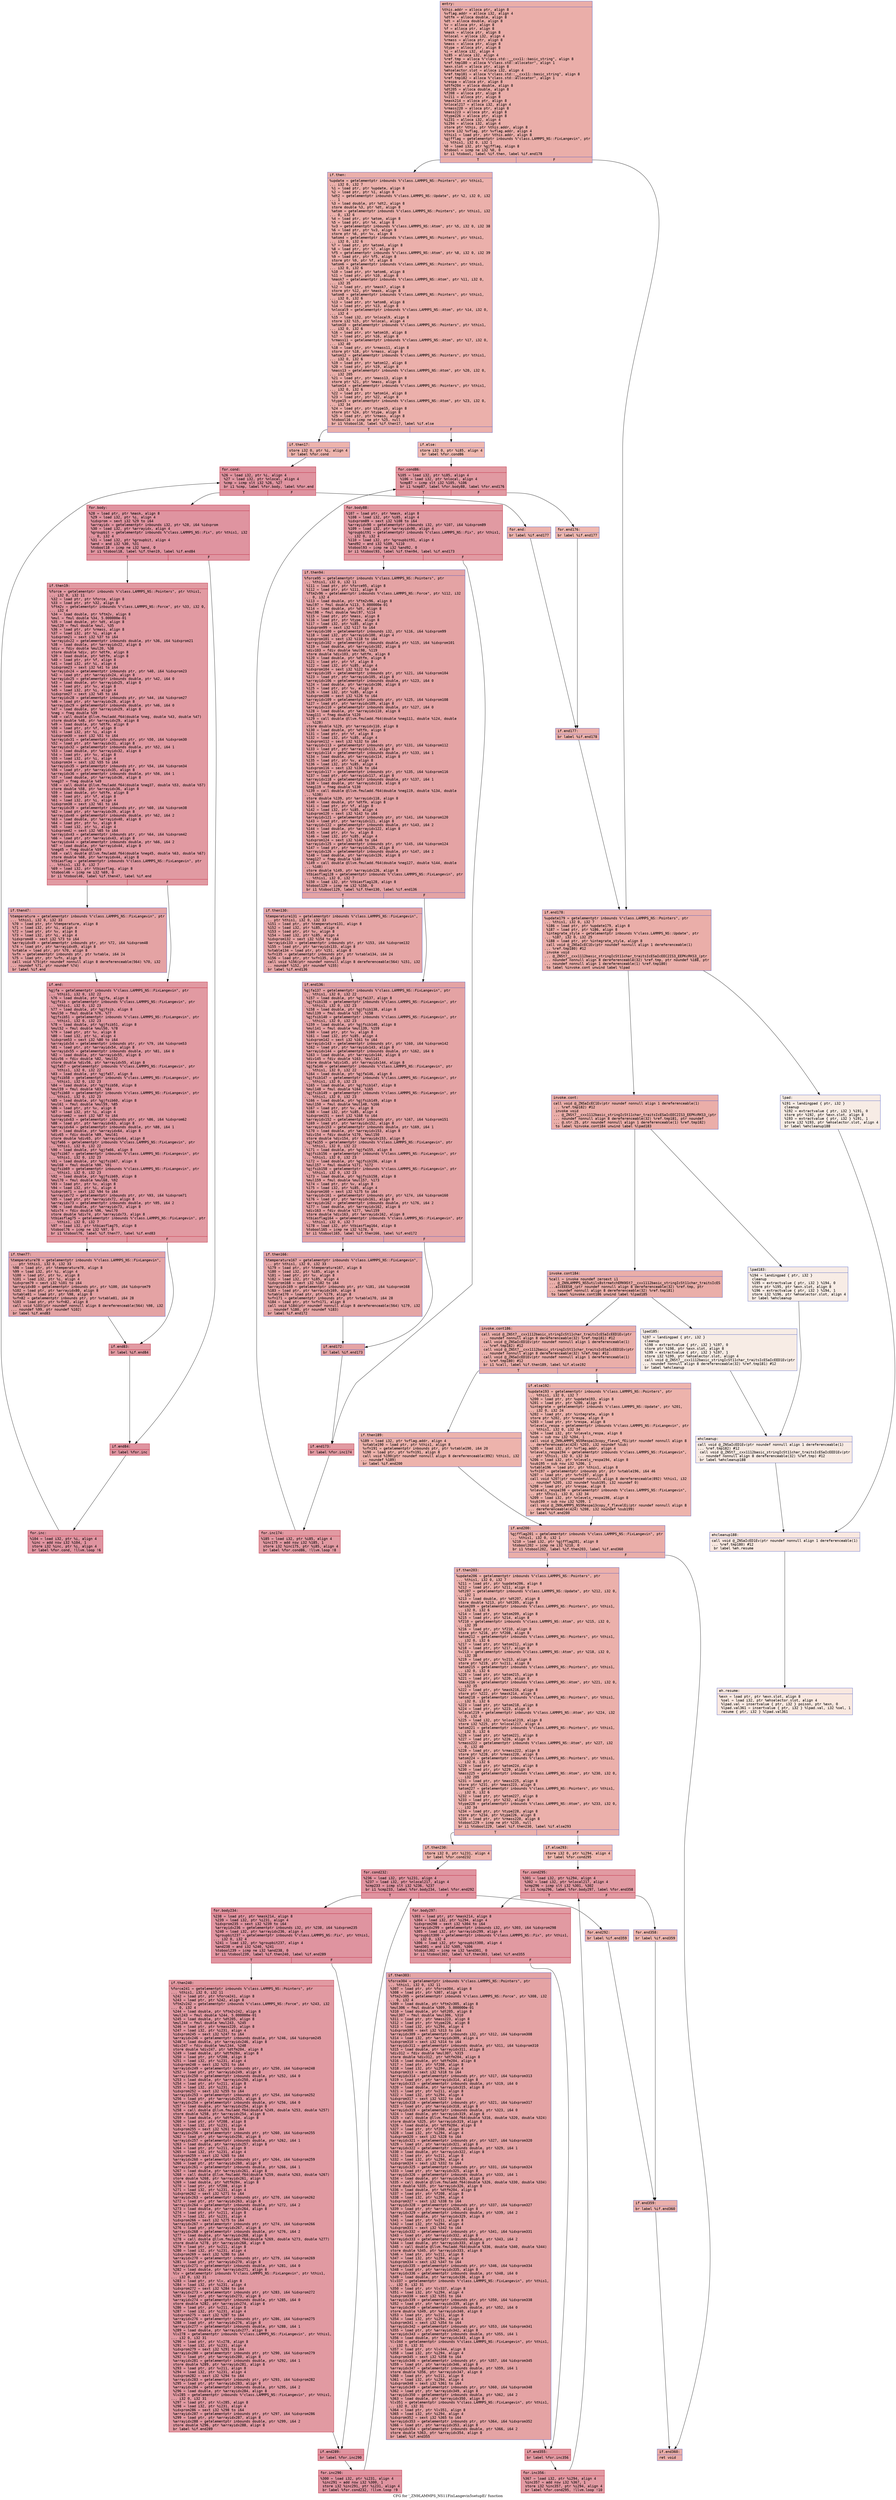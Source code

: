 digraph "CFG for '_ZN9LAMMPS_NS11FixLangevin5setupEi' function" {
	label="CFG for '_ZN9LAMMPS_NS11FixLangevin5setupEi' function";

	Node0x55e6b1c83c90 [shape=record,color="#3d50c3ff", style=filled, fillcolor="#d0473d70" fontname="Courier",label="{entry:\l|  %this.addr = alloca ptr, align 8\l  %vflag.addr = alloca i32, align 4\l  %dtfm = alloca double, align 8\l  %dt = alloca double, align 8\l  %v = alloca ptr, align 8\l  %f = alloca ptr, align 8\l  %mask = alloca ptr, align 8\l  %nlocal = alloca i32, align 4\l  %rmass = alloca ptr, align 8\l  %mass = alloca ptr, align 8\l  %type = alloca ptr, align 8\l  %i = alloca i32, align 4\l  %i85 = alloca i32, align 4\l  %ref.tmp = alloca %\"class.std::__cxx11::basic_string\", align 8\l  %ref.tmp180 = alloca %\"class.std::allocator\", align 1\l  %exn.slot = alloca ptr, align 8\l  %ehselector.slot = alloca i32, align 4\l  %ref.tmp181 = alloca %\"class.std::__cxx11::basic_string\", align 8\l  %ref.tmp182 = alloca %\"class.std::allocator\", align 1\l  %respa = alloca ptr, align 8\l  %dtfm204 = alloca double, align 8\l  %dt205 = alloca double, align 8\l  %f208 = alloca ptr, align 8\l  %v211 = alloca ptr, align 8\l  %mask214 = alloca ptr, align 8\l  %nlocal217 = alloca i32, align 4\l  %rmass220 = alloca ptr, align 8\l  %mass223 = alloca ptr, align 8\l  %type226 = alloca ptr, align 8\l  %i231 = alloca i32, align 4\l  %i294 = alloca i32, align 4\l  store ptr %this, ptr %this.addr, align 8\l  store i32 %vflag, ptr %vflag.addr, align 4\l  %this1 = load ptr, ptr %this.addr, align 8\l  %gjfflag = getelementptr inbounds %\"class.LAMMPS_NS::FixLangevin\", ptr\l... %this1, i32 0, i32 1\l  %0 = load i32, ptr %gjfflag, align 8\l  %tobool = icmp ne i32 %0, 0\l  br i1 %tobool, label %if.then, label %if.end178\l|{<s0>T|<s1>F}}"];
	Node0x55e6b1c83c90:s0 -> Node0x55e6b1c853c0[tooltip="entry -> if.then\nProbability 62.50%" ];
	Node0x55e6b1c83c90:s1 -> Node0x55e6b1c85430[tooltip="entry -> if.end178\nProbability 37.50%" ];
	Node0x55e6b1c853c0 [shape=record,color="#3d50c3ff", style=filled, fillcolor="#d24b4070" fontname="Courier",label="{if.then:\l|  %update = getelementptr inbounds %\"class.LAMMPS_NS::Pointers\", ptr %this1,\l... i32 0, i32 7\l  %1 = load ptr, ptr %update, align 8\l  %2 = load ptr, ptr %1, align 8\l  %dt2 = getelementptr inbounds %\"class.LAMMPS_NS::Update\", ptr %2, i32 0, i32\l... 1\l  %3 = load double, ptr %dt2, align 8\l  store double %3, ptr %dt, align 8\l  %atom = getelementptr inbounds %\"class.LAMMPS_NS::Pointers\", ptr %this1, i32\l... 0, i32 6\l  %4 = load ptr, ptr %atom, align 8\l  %5 = load ptr, ptr %4, align 8\l  %v3 = getelementptr inbounds %\"class.LAMMPS_NS::Atom\", ptr %5, i32 0, i32 38\l  %6 = load ptr, ptr %v3, align 8\l  store ptr %6, ptr %v, align 8\l  %atom4 = getelementptr inbounds %\"class.LAMMPS_NS::Pointers\", ptr %this1,\l... i32 0, i32 6\l  %7 = load ptr, ptr %atom4, align 8\l  %8 = load ptr, ptr %7, align 8\l  %f5 = getelementptr inbounds %\"class.LAMMPS_NS::Atom\", ptr %8, i32 0, i32 39\l  %9 = load ptr, ptr %f5, align 8\l  store ptr %9, ptr %f, align 8\l  %atom6 = getelementptr inbounds %\"class.LAMMPS_NS::Pointers\", ptr %this1,\l... i32 0, i32 6\l  %10 = load ptr, ptr %atom6, align 8\l  %11 = load ptr, ptr %10, align 8\l  %mask7 = getelementptr inbounds %\"class.LAMMPS_NS::Atom\", ptr %11, i32 0,\l... i32 35\l  %12 = load ptr, ptr %mask7, align 8\l  store ptr %12, ptr %mask, align 8\l  %atom8 = getelementptr inbounds %\"class.LAMMPS_NS::Pointers\", ptr %this1,\l... i32 0, i32 6\l  %13 = load ptr, ptr %atom8, align 8\l  %14 = load ptr, ptr %13, align 8\l  %nlocal9 = getelementptr inbounds %\"class.LAMMPS_NS::Atom\", ptr %14, i32 0,\l... i32 4\l  %15 = load i32, ptr %nlocal9, align 8\l  store i32 %15, ptr %nlocal, align 4\l  %atom10 = getelementptr inbounds %\"class.LAMMPS_NS::Pointers\", ptr %this1,\l... i32 0, i32 6\l  %16 = load ptr, ptr %atom10, align 8\l  %17 = load ptr, ptr %16, align 8\l  %rmass11 = getelementptr inbounds %\"class.LAMMPS_NS::Atom\", ptr %17, i32 0,\l... i32 40\l  %18 = load ptr, ptr %rmass11, align 8\l  store ptr %18, ptr %rmass, align 8\l  %atom12 = getelementptr inbounds %\"class.LAMMPS_NS::Pointers\", ptr %this1,\l... i32 0, i32 6\l  %19 = load ptr, ptr %atom12, align 8\l  %20 = load ptr, ptr %19, align 8\l  %mass13 = getelementptr inbounds %\"class.LAMMPS_NS::Atom\", ptr %20, i32 0,\l... i32 205\l  %21 = load ptr, ptr %mass13, align 8\l  store ptr %21, ptr %mass, align 8\l  %atom14 = getelementptr inbounds %\"class.LAMMPS_NS::Pointers\", ptr %this1,\l... i32 0, i32 6\l  %22 = load ptr, ptr %atom14, align 8\l  %23 = load ptr, ptr %22, align 8\l  %type15 = getelementptr inbounds %\"class.LAMMPS_NS::Atom\", ptr %23, i32 0,\l... i32 34\l  %24 = load ptr, ptr %type15, align 8\l  store ptr %24, ptr %type, align 8\l  %25 = load ptr, ptr %rmass, align 8\l  %tobool16 = icmp ne ptr %25, null\l  br i1 %tobool16, label %if.then17, label %if.else\l|{<s0>T|<s1>F}}"];
	Node0x55e6b1c853c0:s0 -> Node0x55e6b1c87900[tooltip="if.then -> if.then17\nProbability 62.50%" ];
	Node0x55e6b1c853c0:s1 -> Node0x55e6b1c87980[tooltip="if.then -> if.else\nProbability 37.50%" ];
	Node0x55e6b1c87900 [shape=record,color="#3d50c3ff", style=filled, fillcolor="#d6524470" fontname="Courier",label="{if.then17:\l|  store i32 0, ptr %i, align 4\l  br label %for.cond\l}"];
	Node0x55e6b1c87900 -> Node0x55e6b1c87b40[tooltip="if.then17 -> for.cond\nProbability 100.00%" ];
	Node0x55e6b1c87b40 [shape=record,color="#b70d28ff", style=filled, fillcolor="#b70d2870" fontname="Courier",label="{for.cond:\l|  %26 = load i32, ptr %i, align 4\l  %27 = load i32, ptr %nlocal, align 4\l  %cmp = icmp slt i32 %26, %27\l  br i1 %cmp, label %for.body, label %for.end\l|{<s0>T|<s1>F}}"];
	Node0x55e6b1c87b40:s0 -> Node0x55e6b1c87de0[tooltip="for.cond -> for.body\nProbability 96.88%" ];
	Node0x55e6b1c87b40:s1 -> Node0x55e6b1c87e60[tooltip="for.cond -> for.end\nProbability 3.12%" ];
	Node0x55e6b1c87de0 [shape=record,color="#b70d28ff", style=filled, fillcolor="#b70d2870" fontname="Courier",label="{for.body:\l|  %28 = load ptr, ptr %mask, align 8\l  %29 = load i32, ptr %i, align 4\l  %idxprom = sext i32 %29 to i64\l  %arrayidx = getelementptr inbounds i32, ptr %28, i64 %idxprom\l  %30 = load i32, ptr %arrayidx, align 4\l  %groupbit = getelementptr inbounds %\"class.LAMMPS_NS::Fix\", ptr %this1, i32\l... 0, i32 4\l  %31 = load i32, ptr %groupbit, align 4\l  %and = and i32 %30, %31\l  %tobool18 = icmp ne i32 %and, 0\l  br i1 %tobool18, label %if.then19, label %if.end84\l|{<s0>T|<s1>F}}"];
	Node0x55e6b1c87de0:s0 -> Node0x55e6b1c88540[tooltip="for.body -> if.then19\nProbability 62.50%" ];
	Node0x55e6b1c87de0:s1 -> Node0x55e6b1c885c0[tooltip="for.body -> if.end84\nProbability 37.50%" ];
	Node0x55e6b1c88540 [shape=record,color="#b70d28ff", style=filled, fillcolor="#bb1b2c70" fontname="Courier",label="{if.then19:\l|  %force = getelementptr inbounds %\"class.LAMMPS_NS::Pointers\", ptr %this1,\l... i32 0, i32 11\l  %32 = load ptr, ptr %force, align 8\l  %33 = load ptr, ptr %32, align 8\l  %ftm2v = getelementptr inbounds %\"class.LAMMPS_NS::Force\", ptr %33, i32 0,\l... i32 4\l  %34 = load double, ptr %ftm2v, align 8\l  %mul = fmul double %34, 5.000000e-01\l  %35 = load double, ptr %dt, align 8\l  %mul20 = fmul double %mul, %35\l  %36 = load ptr, ptr %rmass, align 8\l  %37 = load i32, ptr %i, align 4\l  %idxprom21 = sext i32 %37 to i64\l  %arrayidx22 = getelementptr inbounds double, ptr %36, i64 %idxprom21\l  %38 = load double, ptr %arrayidx22, align 8\l  %div = fdiv double %mul20, %38\l  store double %div, ptr %dtfm, align 8\l  %39 = load double, ptr %dtfm, align 8\l  %40 = load ptr, ptr %f, align 8\l  %41 = load i32, ptr %i, align 4\l  %idxprom23 = sext i32 %41 to i64\l  %arrayidx24 = getelementptr inbounds ptr, ptr %40, i64 %idxprom23\l  %42 = load ptr, ptr %arrayidx24, align 8\l  %arrayidx25 = getelementptr inbounds double, ptr %42, i64 0\l  %43 = load double, ptr %arrayidx25, align 8\l  %44 = load ptr, ptr %v, align 8\l  %45 = load i32, ptr %i, align 4\l  %idxprom27 = sext i32 %45 to i64\l  %arrayidx28 = getelementptr inbounds ptr, ptr %44, i64 %idxprom27\l  %46 = load ptr, ptr %arrayidx28, align 8\l  %arrayidx29 = getelementptr inbounds double, ptr %46, i64 0\l  %47 = load double, ptr %arrayidx29, align 8\l  %neg = fneg double %39\l  %48 = call double @llvm.fmuladd.f64(double %neg, double %43, double %47)\l  store double %48, ptr %arrayidx29, align 8\l  %49 = load double, ptr %dtfm, align 8\l  %50 = load ptr, ptr %f, align 8\l  %51 = load i32, ptr %i, align 4\l  %idxprom30 = sext i32 %51 to i64\l  %arrayidx31 = getelementptr inbounds ptr, ptr %50, i64 %idxprom30\l  %52 = load ptr, ptr %arrayidx31, align 8\l  %arrayidx32 = getelementptr inbounds double, ptr %52, i64 1\l  %53 = load double, ptr %arrayidx32, align 8\l  %54 = load ptr, ptr %v, align 8\l  %55 = load i32, ptr %i, align 4\l  %idxprom34 = sext i32 %55 to i64\l  %arrayidx35 = getelementptr inbounds ptr, ptr %54, i64 %idxprom34\l  %56 = load ptr, ptr %arrayidx35, align 8\l  %arrayidx36 = getelementptr inbounds double, ptr %56, i64 1\l  %57 = load double, ptr %arrayidx36, align 8\l  %neg37 = fneg double %49\l  %58 = call double @llvm.fmuladd.f64(double %neg37, double %53, double %57)\l  store double %58, ptr %arrayidx36, align 8\l  %59 = load double, ptr %dtfm, align 8\l  %60 = load ptr, ptr %f, align 8\l  %61 = load i32, ptr %i, align 4\l  %idxprom38 = sext i32 %61 to i64\l  %arrayidx39 = getelementptr inbounds ptr, ptr %60, i64 %idxprom38\l  %62 = load ptr, ptr %arrayidx39, align 8\l  %arrayidx40 = getelementptr inbounds double, ptr %62, i64 2\l  %63 = load double, ptr %arrayidx40, align 8\l  %64 = load ptr, ptr %v, align 8\l  %65 = load i32, ptr %i, align 4\l  %idxprom42 = sext i32 %65 to i64\l  %arrayidx43 = getelementptr inbounds ptr, ptr %64, i64 %idxprom42\l  %66 = load ptr, ptr %arrayidx43, align 8\l  %arrayidx44 = getelementptr inbounds double, ptr %66, i64 2\l  %67 = load double, ptr %arrayidx44, align 8\l  %neg45 = fneg double %59\l  %68 = call double @llvm.fmuladd.f64(double %neg45, double %63, double %67)\l  store double %68, ptr %arrayidx44, align 8\l  %tbiasflag = getelementptr inbounds %\"class.LAMMPS_NS::FixLangevin\", ptr\l... %this1, i32 0, i32 7\l  %69 = load i32, ptr %tbiasflag, align 8\l  %tobool46 = icmp ne i32 %69, 0\l  br i1 %tobool46, label %if.then47, label %if.end\l|{<s0>T|<s1>F}}"];
	Node0x55e6b1c88540:s0 -> Node0x55e6b1c86b40[tooltip="if.then19 -> if.then47\nProbability 62.50%" ];
	Node0x55e6b1c88540:s1 -> Node0x55e6b1c86c20[tooltip="if.then19 -> if.end\nProbability 37.50%" ];
	Node0x55e6b1c86b40 [shape=record,color="#3d50c3ff", style=filled, fillcolor="#c32e3170" fontname="Courier",label="{if.then47:\l|  %temperature = getelementptr inbounds %\"class.LAMMPS_NS::FixLangevin\", ptr\l... %this1, i32 0, i32 33\l  %70 = load ptr, ptr %temperature, align 8\l  %71 = load i32, ptr %i, align 4\l  %72 = load ptr, ptr %v, align 8\l  %73 = load i32, ptr %i, align 4\l  %idxprom48 = sext i32 %73 to i64\l  %arrayidx49 = getelementptr inbounds ptr, ptr %72, i64 %idxprom48\l  %74 = load ptr, ptr %arrayidx49, align 8\l  %vtable = load ptr, ptr %70, align 8\l  %vfn = getelementptr inbounds ptr, ptr %vtable, i64 24\l  %75 = load ptr, ptr %vfn, align 8\l  call void %75(ptr noundef nonnull align 8 dereferenceable(564) %70, i32\l... noundef %71, ptr noundef %74)\l  br label %if.end\l}"];
	Node0x55e6b1c86b40 -> Node0x55e6b1c86c20[tooltip="if.then47 -> if.end\nProbability 100.00%" ];
	Node0x55e6b1c86c20 [shape=record,color="#b70d28ff", style=filled, fillcolor="#bb1b2c70" fontname="Courier",label="{if.end:\l|  %gjfa = getelementptr inbounds %\"class.LAMMPS_NS::FixLangevin\", ptr\l... %this1, i32 0, i32 22\l  %76 = load double, ptr %gjfa, align 8\l  %gjfsib = getelementptr inbounds %\"class.LAMMPS_NS::FixLangevin\", ptr\l... %this1, i32 0, i32 23\l  %77 = load double, ptr %gjfsib, align 8\l  %mul50 = fmul double %76, %77\l  %gjfsib51 = getelementptr inbounds %\"class.LAMMPS_NS::FixLangevin\", ptr\l... %this1, i32 0, i32 23\l  %78 = load double, ptr %gjfsib51, align 8\l  %mul52 = fmul double %mul50, %78\l  %79 = load ptr, ptr %v, align 8\l  %80 = load i32, ptr %i, align 4\l  %idxprom53 = sext i32 %80 to i64\l  %arrayidx54 = getelementptr inbounds ptr, ptr %79, i64 %idxprom53\l  %81 = load ptr, ptr %arrayidx54, align 8\l  %arrayidx55 = getelementptr inbounds double, ptr %81, i64 0\l  %82 = load double, ptr %arrayidx55, align 8\l  %div56 = fdiv double %82, %mul52\l  store double %div56, ptr %arrayidx55, align 8\l  %gjfa57 = getelementptr inbounds %\"class.LAMMPS_NS::FixLangevin\", ptr\l... %this1, i32 0, i32 22\l  %83 = load double, ptr %gjfa57, align 8\l  %gjfsib58 = getelementptr inbounds %\"class.LAMMPS_NS::FixLangevin\", ptr\l... %this1, i32 0, i32 23\l  %84 = load double, ptr %gjfsib58, align 8\l  %mul59 = fmul double %83, %84\l  %gjfsib60 = getelementptr inbounds %\"class.LAMMPS_NS::FixLangevin\", ptr\l... %this1, i32 0, i32 23\l  %85 = load double, ptr %gjfsib60, align 8\l  %mul61 = fmul double %mul59, %85\l  %86 = load ptr, ptr %v, align 8\l  %87 = load i32, ptr %i, align 4\l  %idxprom62 = sext i32 %87 to i64\l  %arrayidx63 = getelementptr inbounds ptr, ptr %86, i64 %idxprom62\l  %88 = load ptr, ptr %arrayidx63, align 8\l  %arrayidx64 = getelementptr inbounds double, ptr %88, i64 1\l  %89 = load double, ptr %arrayidx64, align 8\l  %div65 = fdiv double %89, %mul61\l  store double %div65, ptr %arrayidx64, align 8\l  %gjfa66 = getelementptr inbounds %\"class.LAMMPS_NS::FixLangevin\", ptr\l... %this1, i32 0, i32 22\l  %90 = load double, ptr %gjfa66, align 8\l  %gjfsib67 = getelementptr inbounds %\"class.LAMMPS_NS::FixLangevin\", ptr\l... %this1, i32 0, i32 23\l  %91 = load double, ptr %gjfsib67, align 8\l  %mul68 = fmul double %90, %91\l  %gjfsib69 = getelementptr inbounds %\"class.LAMMPS_NS::FixLangevin\", ptr\l... %this1, i32 0, i32 23\l  %92 = load double, ptr %gjfsib69, align 8\l  %mul70 = fmul double %mul68, %92\l  %93 = load ptr, ptr %v, align 8\l  %94 = load i32, ptr %i, align 4\l  %idxprom71 = sext i32 %94 to i64\l  %arrayidx72 = getelementptr inbounds ptr, ptr %93, i64 %idxprom71\l  %95 = load ptr, ptr %arrayidx72, align 8\l  %arrayidx73 = getelementptr inbounds double, ptr %95, i64 2\l  %96 = load double, ptr %arrayidx73, align 8\l  %div74 = fdiv double %96, %mul70\l  store double %div74, ptr %arrayidx73, align 8\l  %tbiasflag75 = getelementptr inbounds %\"class.LAMMPS_NS::FixLangevin\", ptr\l... %this1, i32 0, i32 7\l  %97 = load i32, ptr %tbiasflag75, align 8\l  %tobool76 = icmp ne i32 %97, 0\l  br i1 %tobool76, label %if.then77, label %if.end83\l|{<s0>T|<s1>F}}"];
	Node0x55e6b1c86c20:s0 -> Node0x55e6b1c89e60[tooltip="if.end -> if.then77\nProbability 62.50%" ];
	Node0x55e6b1c86c20:s1 -> Node0x55e6b1c89ee0[tooltip="if.end -> if.end83\nProbability 37.50%" ];
	Node0x55e6b1c89e60 [shape=record,color="#3d50c3ff", style=filled, fillcolor="#c32e3170" fontname="Courier",label="{if.then77:\l|  %temperature78 = getelementptr inbounds %\"class.LAMMPS_NS::FixLangevin\",\l... ptr %this1, i32 0, i32 33\l  %98 = load ptr, ptr %temperature78, align 8\l  %99 = load i32, ptr %i, align 4\l  %100 = load ptr, ptr %v, align 8\l  %101 = load i32, ptr %i, align 4\l  %idxprom79 = sext i32 %101 to i64\l  %arrayidx80 = getelementptr inbounds ptr, ptr %100, i64 %idxprom79\l  %102 = load ptr, ptr %arrayidx80, align 8\l  %vtable81 = load ptr, ptr %98, align 8\l  %vfn82 = getelementptr inbounds ptr, ptr %vtable81, i64 28\l  %103 = load ptr, ptr %vfn82, align 8\l  call void %103(ptr noundef nonnull align 8 dereferenceable(564) %98, i32\l... noundef %99, ptr noundef %102)\l  br label %if.end83\l}"];
	Node0x55e6b1c89e60 -> Node0x55e6b1c89ee0[tooltip="if.then77 -> if.end83\nProbability 100.00%" ];
	Node0x55e6b1c89ee0 [shape=record,color="#b70d28ff", style=filled, fillcolor="#bb1b2c70" fontname="Courier",label="{if.end83:\l|  br label %if.end84\l}"];
	Node0x55e6b1c89ee0 -> Node0x55e6b1c885c0[tooltip="if.end83 -> if.end84\nProbability 100.00%" ];
	Node0x55e6b1c885c0 [shape=record,color="#b70d28ff", style=filled, fillcolor="#b70d2870" fontname="Courier",label="{if.end84:\l|  br label %for.inc\l}"];
	Node0x55e6b1c885c0 -> Node0x55e6b1c90170[tooltip="if.end84 -> for.inc\nProbability 100.00%" ];
	Node0x55e6b1c90170 [shape=record,color="#b70d28ff", style=filled, fillcolor="#b70d2870" fontname="Courier",label="{for.inc:\l|  %104 = load i32, ptr %i, align 4\l  %inc = add nsw i32 %104, 1\l  store i32 %inc, ptr %i, align 4\l  br label %for.cond, !llvm.loop !6\l}"];
	Node0x55e6b1c90170 -> Node0x55e6b1c87b40[tooltip="for.inc -> for.cond\nProbability 100.00%" ];
	Node0x55e6b1c87e60 [shape=record,color="#3d50c3ff", style=filled, fillcolor="#d6524470" fontname="Courier",label="{for.end:\l|  br label %if.end177\l}"];
	Node0x55e6b1c87e60 -> Node0x55e6b1c905a0[tooltip="for.end -> if.end177\nProbability 100.00%" ];
	Node0x55e6b1c87980 [shape=record,color="#3d50c3ff", style=filled, fillcolor="#dc5d4a70" fontname="Courier",label="{if.else:\l|  store i32 0, ptr %i85, align 4\l  br label %for.cond86\l}"];
	Node0x55e6b1c87980 -> Node0x55e6b1c90700[tooltip="if.else -> for.cond86\nProbability 100.00%" ];
	Node0x55e6b1c90700 [shape=record,color="#b70d28ff", style=filled, fillcolor="#bb1b2c70" fontname="Courier",label="{for.cond86:\l|  %105 = load i32, ptr %i85, align 4\l  %106 = load i32, ptr %nlocal, align 4\l  %cmp87 = icmp slt i32 %105, %106\l  br i1 %cmp87, label %for.body88, label %for.end176\l|{<s0>T|<s1>F}}"];
	Node0x55e6b1c90700:s0 -> Node0x55e6b1c909a0[tooltip="for.cond86 -> for.body88\nProbability 96.88%" ];
	Node0x55e6b1c90700:s1 -> Node0x55e6b1c90a20[tooltip="for.cond86 -> for.end176\nProbability 3.12%" ];
	Node0x55e6b1c909a0 [shape=record,color="#b70d28ff", style=filled, fillcolor="#bb1b2c70" fontname="Courier",label="{for.body88:\l|  %107 = load ptr, ptr %mask, align 8\l  %108 = load i32, ptr %i85, align 4\l  %idxprom89 = sext i32 %108 to i64\l  %arrayidx90 = getelementptr inbounds i32, ptr %107, i64 %idxprom89\l  %109 = load i32, ptr %arrayidx90, align 4\l  %groupbit91 = getelementptr inbounds %\"class.LAMMPS_NS::Fix\", ptr %this1,\l... i32 0, i32 4\l  %110 = load i32, ptr %groupbit91, align 4\l  %and92 = and i32 %109, %110\l  %tobool93 = icmp ne i32 %and92, 0\l  br i1 %tobool93, label %if.then94, label %if.end173\l|{<s0>T|<s1>F}}"];
	Node0x55e6b1c909a0:s0 -> Node0x55e6b1c91120[tooltip="for.body88 -> if.then94\nProbability 62.50%" ];
	Node0x55e6b1c909a0:s1 -> Node0x55e6b1c911a0[tooltip="for.body88 -> if.end173\nProbability 37.50%" ];
	Node0x55e6b1c91120 [shape=record,color="#3d50c3ff", style=filled, fillcolor="#c32e3170" fontname="Courier",label="{if.then94:\l|  %force95 = getelementptr inbounds %\"class.LAMMPS_NS::Pointers\", ptr\l... %this1, i32 0, i32 11\l  %111 = load ptr, ptr %force95, align 8\l  %112 = load ptr, ptr %111, align 8\l  %ftm2v96 = getelementptr inbounds %\"class.LAMMPS_NS::Force\", ptr %112, i32\l... 0, i32 4\l  %113 = load double, ptr %ftm2v96, align 8\l  %mul97 = fmul double %113, 5.000000e-01\l  %114 = load double, ptr %dt, align 8\l  %mul98 = fmul double %mul97, %114\l  %115 = load ptr, ptr %mass, align 8\l  %116 = load ptr, ptr %type, align 8\l  %117 = load i32, ptr %i85, align 4\l  %idxprom99 = sext i32 %117 to i64\l  %arrayidx100 = getelementptr inbounds i32, ptr %116, i64 %idxprom99\l  %118 = load i32, ptr %arrayidx100, align 4\l  %idxprom101 = sext i32 %118 to i64\l  %arrayidx102 = getelementptr inbounds double, ptr %115, i64 %idxprom101\l  %119 = load double, ptr %arrayidx102, align 8\l  %div103 = fdiv double %mul98, %119\l  store double %div103, ptr %dtfm, align 8\l  %120 = load double, ptr %dtfm, align 8\l  %121 = load ptr, ptr %f, align 8\l  %122 = load i32, ptr %i85, align 4\l  %idxprom104 = sext i32 %122 to i64\l  %arrayidx105 = getelementptr inbounds ptr, ptr %121, i64 %idxprom104\l  %123 = load ptr, ptr %arrayidx105, align 8\l  %arrayidx106 = getelementptr inbounds double, ptr %123, i64 0\l  %124 = load double, ptr %arrayidx106, align 8\l  %125 = load ptr, ptr %v, align 8\l  %126 = load i32, ptr %i85, align 4\l  %idxprom108 = sext i32 %126 to i64\l  %arrayidx109 = getelementptr inbounds ptr, ptr %125, i64 %idxprom108\l  %127 = load ptr, ptr %arrayidx109, align 8\l  %arrayidx110 = getelementptr inbounds double, ptr %127, i64 0\l  %128 = load double, ptr %arrayidx110, align 8\l  %neg111 = fneg double %120\l  %129 = call double @llvm.fmuladd.f64(double %neg111, double %124, double\l... %128)\l  store double %129, ptr %arrayidx110, align 8\l  %130 = load double, ptr %dtfm, align 8\l  %131 = load ptr, ptr %f, align 8\l  %132 = load i32, ptr %i85, align 4\l  %idxprom112 = sext i32 %132 to i64\l  %arrayidx113 = getelementptr inbounds ptr, ptr %131, i64 %idxprom112\l  %133 = load ptr, ptr %arrayidx113, align 8\l  %arrayidx114 = getelementptr inbounds double, ptr %133, i64 1\l  %134 = load double, ptr %arrayidx114, align 8\l  %135 = load ptr, ptr %v, align 8\l  %136 = load i32, ptr %i85, align 4\l  %idxprom116 = sext i32 %136 to i64\l  %arrayidx117 = getelementptr inbounds ptr, ptr %135, i64 %idxprom116\l  %137 = load ptr, ptr %arrayidx117, align 8\l  %arrayidx118 = getelementptr inbounds double, ptr %137, i64 1\l  %138 = load double, ptr %arrayidx118, align 8\l  %neg119 = fneg double %130\l  %139 = call double @llvm.fmuladd.f64(double %neg119, double %134, double\l... %138)\l  store double %139, ptr %arrayidx118, align 8\l  %140 = load double, ptr %dtfm, align 8\l  %141 = load ptr, ptr %f, align 8\l  %142 = load i32, ptr %i85, align 4\l  %idxprom120 = sext i32 %142 to i64\l  %arrayidx121 = getelementptr inbounds ptr, ptr %141, i64 %idxprom120\l  %143 = load ptr, ptr %arrayidx121, align 8\l  %arrayidx122 = getelementptr inbounds double, ptr %143, i64 2\l  %144 = load double, ptr %arrayidx122, align 8\l  %145 = load ptr, ptr %v, align 8\l  %146 = load i32, ptr %i85, align 4\l  %idxprom124 = sext i32 %146 to i64\l  %arrayidx125 = getelementptr inbounds ptr, ptr %145, i64 %idxprom124\l  %147 = load ptr, ptr %arrayidx125, align 8\l  %arrayidx126 = getelementptr inbounds double, ptr %147, i64 2\l  %148 = load double, ptr %arrayidx126, align 8\l  %neg127 = fneg double %140\l  %149 = call double @llvm.fmuladd.f64(double %neg127, double %144, double\l... %148)\l  store double %149, ptr %arrayidx126, align 8\l  %tbiasflag128 = getelementptr inbounds %\"class.LAMMPS_NS::FixLangevin\", ptr\l... %this1, i32 0, i32 7\l  %150 = load i32, ptr %tbiasflag128, align 8\l  %tobool129 = icmp ne i32 %150, 0\l  br i1 %tobool129, label %if.then130, label %if.end136\l|{<s0>T|<s1>F}}"];
	Node0x55e6b1c91120:s0 -> Node0x55e6b1c94170[tooltip="if.then94 -> if.then130\nProbability 62.50%" ];
	Node0x55e6b1c91120:s1 -> Node0x55e6b1c941f0[tooltip="if.then94 -> if.end136\nProbability 37.50%" ];
	Node0x55e6b1c94170 [shape=record,color="#3d50c3ff", style=filled, fillcolor="#c5333470" fontname="Courier",label="{if.then130:\l|  %temperature131 = getelementptr inbounds %\"class.LAMMPS_NS::FixLangevin\",\l... ptr %this1, i32 0, i32 33\l  %151 = load ptr, ptr %temperature131, align 8\l  %152 = load i32, ptr %i85, align 4\l  %153 = load ptr, ptr %v, align 8\l  %154 = load i32, ptr %i85, align 4\l  %idxprom132 = sext i32 %154 to i64\l  %arrayidx133 = getelementptr inbounds ptr, ptr %153, i64 %idxprom132\l  %155 = load ptr, ptr %arrayidx133, align 8\l  %vtable134 = load ptr, ptr %151, align 8\l  %vfn135 = getelementptr inbounds ptr, ptr %vtable134, i64 24\l  %156 = load ptr, ptr %vfn135, align 8\l  call void %156(ptr noundef nonnull align 8 dereferenceable(564) %151, i32\l... noundef %152, ptr noundef %155)\l  br label %if.end136\l}"];
	Node0x55e6b1c94170 -> Node0x55e6b1c941f0[tooltip="if.then130 -> if.end136\nProbability 100.00%" ];
	Node0x55e6b1c941f0 [shape=record,color="#3d50c3ff", style=filled, fillcolor="#c32e3170" fontname="Courier",label="{if.end136:\l|  %gjfa137 = getelementptr inbounds %\"class.LAMMPS_NS::FixLangevin\", ptr\l... %this1, i32 0, i32 22\l  %157 = load double, ptr %gjfa137, align 8\l  %gjfsib138 = getelementptr inbounds %\"class.LAMMPS_NS::FixLangevin\", ptr\l... %this1, i32 0, i32 23\l  %158 = load double, ptr %gjfsib138, align 8\l  %mul139 = fmul double %157, %158\l  %gjfsib140 = getelementptr inbounds %\"class.LAMMPS_NS::FixLangevin\", ptr\l... %this1, i32 0, i32 23\l  %159 = load double, ptr %gjfsib140, align 8\l  %mul141 = fmul double %mul139, %159\l  %160 = load ptr, ptr %v, align 8\l  %161 = load i32, ptr %i85, align 4\l  %idxprom142 = sext i32 %161 to i64\l  %arrayidx143 = getelementptr inbounds ptr, ptr %160, i64 %idxprom142\l  %162 = load ptr, ptr %arrayidx143, align 8\l  %arrayidx144 = getelementptr inbounds double, ptr %162, i64 0\l  %163 = load double, ptr %arrayidx144, align 8\l  %div145 = fdiv double %163, %mul141\l  store double %div145, ptr %arrayidx144, align 8\l  %gjfa146 = getelementptr inbounds %\"class.LAMMPS_NS::FixLangevin\", ptr\l... %this1, i32 0, i32 22\l  %164 = load double, ptr %gjfa146, align 8\l  %gjfsib147 = getelementptr inbounds %\"class.LAMMPS_NS::FixLangevin\", ptr\l... %this1, i32 0, i32 23\l  %165 = load double, ptr %gjfsib147, align 8\l  %mul148 = fmul double %164, %165\l  %gjfsib149 = getelementptr inbounds %\"class.LAMMPS_NS::FixLangevin\", ptr\l... %this1, i32 0, i32 23\l  %166 = load double, ptr %gjfsib149, align 8\l  %mul150 = fmul double %mul148, %166\l  %167 = load ptr, ptr %v, align 8\l  %168 = load i32, ptr %i85, align 4\l  %idxprom151 = sext i32 %168 to i64\l  %arrayidx152 = getelementptr inbounds ptr, ptr %167, i64 %idxprom151\l  %169 = load ptr, ptr %arrayidx152, align 8\l  %arrayidx153 = getelementptr inbounds double, ptr %169, i64 1\l  %170 = load double, ptr %arrayidx153, align 8\l  %div154 = fdiv double %170, %mul150\l  store double %div154, ptr %arrayidx153, align 8\l  %gjfa155 = getelementptr inbounds %\"class.LAMMPS_NS::FixLangevin\", ptr\l... %this1, i32 0, i32 22\l  %171 = load double, ptr %gjfa155, align 8\l  %gjfsib156 = getelementptr inbounds %\"class.LAMMPS_NS::FixLangevin\", ptr\l... %this1, i32 0, i32 23\l  %172 = load double, ptr %gjfsib156, align 8\l  %mul157 = fmul double %171, %172\l  %gjfsib158 = getelementptr inbounds %\"class.LAMMPS_NS::FixLangevin\", ptr\l... %this1, i32 0, i32 23\l  %173 = load double, ptr %gjfsib158, align 8\l  %mul159 = fmul double %mul157, %173\l  %174 = load ptr, ptr %v, align 8\l  %175 = load i32, ptr %i85, align 4\l  %idxprom160 = sext i32 %175 to i64\l  %arrayidx161 = getelementptr inbounds ptr, ptr %174, i64 %idxprom160\l  %176 = load ptr, ptr %arrayidx161, align 8\l  %arrayidx162 = getelementptr inbounds double, ptr %176, i64 2\l  %177 = load double, ptr %arrayidx162, align 8\l  %div163 = fdiv double %177, %mul159\l  store double %div163, ptr %arrayidx162, align 8\l  %tbiasflag164 = getelementptr inbounds %\"class.LAMMPS_NS::FixLangevin\", ptr\l... %this1, i32 0, i32 7\l  %178 = load i32, ptr %tbiasflag164, align 8\l  %tobool165 = icmp ne i32 %178, 0\l  br i1 %tobool165, label %if.then166, label %if.end172\l|{<s0>T|<s1>F}}"];
	Node0x55e6b1c941f0:s0 -> Node0x55e6b1c97b20[tooltip="if.end136 -> if.then166\nProbability 62.50%" ];
	Node0x55e6b1c941f0:s1 -> Node0x55e6b1c97ba0[tooltip="if.end136 -> if.end172\nProbability 37.50%" ];
	Node0x55e6b1c97b20 [shape=record,color="#3d50c3ff", style=filled, fillcolor="#c5333470" fontname="Courier",label="{if.then166:\l|  %temperature167 = getelementptr inbounds %\"class.LAMMPS_NS::FixLangevin\",\l... ptr %this1, i32 0, i32 33\l  %179 = load ptr, ptr %temperature167, align 8\l  %180 = load i32, ptr %i85, align 4\l  %181 = load ptr, ptr %v, align 8\l  %182 = load i32, ptr %i85, align 4\l  %idxprom168 = sext i32 %182 to i64\l  %arrayidx169 = getelementptr inbounds ptr, ptr %181, i64 %idxprom168\l  %183 = load ptr, ptr %arrayidx169, align 8\l  %vtable170 = load ptr, ptr %179, align 8\l  %vfn171 = getelementptr inbounds ptr, ptr %vtable170, i64 28\l  %184 = load ptr, ptr %vfn171, align 8\l  call void %184(ptr noundef nonnull align 8 dereferenceable(564) %179, i32\l... noundef %180, ptr noundef %183)\l  br label %if.end172\l}"];
	Node0x55e6b1c97b20 -> Node0x55e6b1c97ba0[tooltip="if.then166 -> if.end172\nProbability 100.00%" ];
	Node0x55e6b1c97ba0 [shape=record,color="#3d50c3ff", style=filled, fillcolor="#c32e3170" fontname="Courier",label="{if.end172:\l|  br label %if.end173\l}"];
	Node0x55e6b1c97ba0 -> Node0x55e6b1c911a0[tooltip="if.end172 -> if.end173\nProbability 100.00%" ];
	Node0x55e6b1c911a0 [shape=record,color="#b70d28ff", style=filled, fillcolor="#bb1b2c70" fontname="Courier",label="{if.end173:\l|  br label %for.inc174\l}"];
	Node0x55e6b1c911a0 -> Node0x55e6b1c98620[tooltip="if.end173 -> for.inc174\nProbability 100.00%" ];
	Node0x55e6b1c98620 [shape=record,color="#b70d28ff", style=filled, fillcolor="#bb1b2c70" fontname="Courier",label="{for.inc174:\l|  %185 = load i32, ptr %i85, align 4\l  %inc175 = add nsw i32 %185, 1\l  store i32 %inc175, ptr %i85, align 4\l  br label %for.cond86, !llvm.loop !8\l}"];
	Node0x55e6b1c98620 -> Node0x55e6b1c90700[tooltip="for.inc174 -> for.cond86\nProbability 100.00%" ];
	Node0x55e6b1c90a20 [shape=record,color="#3d50c3ff", style=filled, fillcolor="#dc5d4a70" fontname="Courier",label="{for.end176:\l|  br label %if.end177\l}"];
	Node0x55e6b1c90a20 -> Node0x55e6b1c905a0[tooltip="for.end176 -> if.end177\nProbability 100.00%" ];
	Node0x55e6b1c905a0 [shape=record,color="#3d50c3ff", style=filled, fillcolor="#d24b4070" fontname="Courier",label="{if.end177:\l|  br label %if.end178\l}"];
	Node0x55e6b1c905a0 -> Node0x55e6b1c85430[tooltip="if.end177 -> if.end178\nProbability 100.00%" ];
	Node0x55e6b1c85430 [shape=record,color="#3d50c3ff", style=filled, fillcolor="#d0473d70" fontname="Courier",label="{if.end178:\l|  %update179 = getelementptr inbounds %\"class.LAMMPS_NS::Pointers\", ptr\l... %this1, i32 0, i32 7\l  %186 = load ptr, ptr %update179, align 8\l  %187 = load ptr, ptr %186, align 8\l  %integrate_style = getelementptr inbounds %\"class.LAMMPS_NS::Update\", ptr\l... %187, i32 0, i32 25\l  %188 = load ptr, ptr %integrate_style, align 8\l  call void @_ZNSaIcEC1Ev(ptr noundef nonnull align 1 dereferenceable(1)\l... %ref.tmp180) #12\l  invoke void\l... @_ZNSt7__cxx1112basic_stringIcSt11char_traitsIcESaIcEEC2IS3_EEPKcRKS3_(ptr\l... noundef nonnull align 8 dereferenceable(32) %ref.tmp, ptr noundef %188, ptr\l... noundef nonnull align 1 dereferenceable(1) %ref.tmp180)\l          to label %invoke.cont unwind label %lpad\l}"];
	Node0x55e6b1c85430 -> Node0x55e6b1c99020[tooltip="if.end178 -> invoke.cont\nProbability 100.00%" ];
	Node0x55e6b1c85430 -> Node0x55e6b1c99070[tooltip="if.end178 -> lpad\nProbability 0.00%" ];
	Node0x55e6b1c99020 [shape=record,color="#3d50c3ff", style=filled, fillcolor="#d0473d70" fontname="Courier",label="{invoke.cont:\l|  call void @_ZNSaIcEC1Ev(ptr noundef nonnull align 1 dereferenceable(1)\l... %ref.tmp182) #12\l  invoke void\l... @_ZNSt7__cxx1112basic_stringIcSt11char_traitsIcESaIcEEC2IS3_EEPKcRKS3_(ptr\l... noundef nonnull align 8 dereferenceable(32) %ref.tmp181, ptr noundef\l... @.str.25, ptr noundef nonnull align 1 dereferenceable(1) %ref.tmp182)\l          to label %invoke.cont184 unwind label %lpad183\l}"];
	Node0x55e6b1c99020 -> Node0x55e6b1c45810[tooltip="invoke.cont -> invoke.cont184\nProbability 100.00%" ];
	Node0x55e6b1c99020 -> Node0x55e6b1c45860[tooltip="invoke.cont -> lpad183\nProbability 0.00%" ];
	Node0x55e6b1c45810 [shape=record,color="#3d50c3ff", style=filled, fillcolor="#d0473d70" fontname="Courier",label="{invoke.cont184:\l|  %call = invoke noundef zeroext i1\l... @_ZN9LAMMPS_NS5utils8strmatchERKNSt7__cxx1112basic_stringIcSt11char_traitsIcES\l...aIcEEES8_(ptr noundef nonnull align 8 dereferenceable(32) %ref.tmp, ptr\l... noundef nonnull align 8 dereferenceable(32) %ref.tmp181)\l          to label %invoke.cont186 unwind label %lpad185\l}"];
	Node0x55e6b1c45810 -> Node0x55e6b1c457c0[tooltip="invoke.cont184 -> invoke.cont186\nProbability 100.00%" ];
	Node0x55e6b1c45810 -> Node0x55e6b1c45a90[tooltip="invoke.cont184 -> lpad185\nProbability 0.00%" ];
	Node0x55e6b1c457c0 [shape=record,color="#3d50c3ff", style=filled, fillcolor="#d0473d70" fontname="Courier",label="{invoke.cont186:\l|  call void @_ZNSt7__cxx1112basic_stringIcSt11char_traitsIcESaIcEED1Ev(ptr\l... noundef nonnull align 8 dereferenceable(32) %ref.tmp181) #12\l  call void @_ZNSaIcED1Ev(ptr noundef nonnull align 1 dereferenceable(1)\l... %ref.tmp182) #12\l  call void @_ZNSt7__cxx1112basic_stringIcSt11char_traitsIcESaIcEED1Ev(ptr\l... noundef nonnull align 8 dereferenceable(32) %ref.tmp) #12\l  call void @_ZNSaIcED1Ev(ptr noundef nonnull align 1 dereferenceable(1)\l... %ref.tmp180) #12\l  br i1 %call, label %if.then189, label %if.else192\l|{<s0>T|<s1>F}}"];
	Node0x55e6b1c457c0:s0 -> Node0x55e6b1c46090[tooltip="invoke.cont186 -> if.then189\nProbability 50.00%" ];
	Node0x55e6b1c457c0:s1 -> Node0x55e6b1c46110[tooltip="invoke.cont186 -> if.else192\nProbability 50.00%" ];
	Node0x55e6b1c46090 [shape=record,color="#3d50c3ff", style=filled, fillcolor="#d6524470" fontname="Courier",label="{if.then189:\l|  %189 = load i32, ptr %vflag.addr, align 4\l  %vtable190 = load ptr, ptr %this1, align 8\l  %vfn191 = getelementptr inbounds ptr, ptr %vtable190, i64 20\l  %190 = load ptr, ptr %vfn191, align 8\l  call void %190(ptr noundef nonnull align 8 dereferenceable(892) %this1, i32\l... noundef %189)\l  br label %if.end200\l}"];
	Node0x55e6b1c46090 -> Node0x55e6b1c46610[tooltip="if.then189 -> if.end200\nProbability 100.00%" ];
	Node0x55e6b1c99070 [shape=record,color="#3d50c3ff", style=filled, fillcolor="#ecd3c570" fontname="Courier",label="{lpad:\l|  %191 = landingpad \{ ptr, i32 \}\l          cleanup\l  %192 = extractvalue \{ ptr, i32 \} %191, 0\l  store ptr %192, ptr %exn.slot, align 8\l  %193 = extractvalue \{ ptr, i32 \} %191, 1\l  store i32 %193, ptr %ehselector.slot, align 4\l  br label %ehcleanup188\l}"];
	Node0x55e6b1c99070 -> Node0x55e6b1c8ec70[tooltip="lpad -> ehcleanup188\nProbability 100.00%" ];
	Node0x55e6b1c45860 [shape=record,color="#3d50c3ff", style=filled, fillcolor="#ecd3c570" fontname="Courier",label="{lpad183:\l|  %194 = landingpad \{ ptr, i32 \}\l          cleanup\l  %195 = extractvalue \{ ptr, i32 \} %194, 0\l  store ptr %195, ptr %exn.slot, align 8\l  %196 = extractvalue \{ ptr, i32 \} %194, 1\l  store i32 %196, ptr %ehselector.slot, align 4\l  br label %ehcleanup\l}"];
	Node0x55e6b1c45860 -> Node0x55e6b1c8efc0[tooltip="lpad183 -> ehcleanup\nProbability 100.00%" ];
	Node0x55e6b1c45a90 [shape=record,color="#3d50c3ff", style=filled, fillcolor="#ecd3c570" fontname="Courier",label="{lpad185:\l|  %197 = landingpad \{ ptr, i32 \}\l          cleanup\l  %198 = extractvalue \{ ptr, i32 \} %197, 0\l  store ptr %198, ptr %exn.slot, align 8\l  %199 = extractvalue \{ ptr, i32 \} %197, 1\l  store i32 %199, ptr %ehselector.slot, align 4\l  call void @_ZNSt7__cxx1112basic_stringIcSt11char_traitsIcESaIcEED1Ev(ptr\l... noundef nonnull align 8 dereferenceable(32) %ref.tmp181) #12\l  br label %ehcleanup\l}"];
	Node0x55e6b1c45a90 -> Node0x55e6b1c8efc0[tooltip="lpad185 -> ehcleanup\nProbability 100.00%" ];
	Node0x55e6b1c8efc0 [shape=record,color="#3d50c3ff", style=filled, fillcolor="#eed0c070" fontname="Courier",label="{ehcleanup:\l|  call void @_ZNSaIcED1Ev(ptr noundef nonnull align 1 dereferenceable(1)\l... %ref.tmp182) #12\l  call void @_ZNSt7__cxx1112basic_stringIcSt11char_traitsIcESaIcEED1Ev(ptr\l... noundef nonnull align 8 dereferenceable(32) %ref.tmp) #12\l  br label %ehcleanup188\l}"];
	Node0x55e6b1c8efc0 -> Node0x55e6b1c8ec70[tooltip="ehcleanup -> ehcleanup188\nProbability 100.00%" ];
	Node0x55e6b1c8ec70 [shape=record,color="#3d50c3ff", style=filled, fillcolor="#f1ccb870" fontname="Courier",label="{ehcleanup188:\l|  call void @_ZNSaIcED1Ev(ptr noundef nonnull align 1 dereferenceable(1)\l... %ref.tmp180) #12\l  br label %eh.resume\l}"];
	Node0x55e6b1c8ec70 -> Node0x55e6b1c8f8d0[tooltip="ehcleanup188 -> eh.resume\nProbability 100.00%" ];
	Node0x55e6b1c46110 [shape=record,color="#3d50c3ff", style=filled, fillcolor="#d6524470" fontname="Courier",label="{if.else192:\l|  %update193 = getelementptr inbounds %\"class.LAMMPS_NS::Pointers\", ptr\l... %this1, i32 0, i32 7\l  %200 = load ptr, ptr %update193, align 8\l  %201 = load ptr, ptr %200, align 8\l  %integrate = getelementptr inbounds %\"class.LAMMPS_NS::Update\", ptr %201,\l... i32 0, i32 24\l  %202 = load ptr, ptr %integrate, align 8\l  store ptr %202, ptr %respa, align 8\l  %203 = load ptr, ptr %respa, align 8\l  %nlevels_respa = getelementptr inbounds %\"class.LAMMPS_NS::FixLangevin\", ptr\l... %this1, i32 0, i32 34\l  %204 = load i32, ptr %nlevels_respa, align 8\l  %sub = sub nsw i32 %204, 1\l  call void @_ZN9LAMMPS_NS5Respa13copy_flevel_fEi(ptr noundef nonnull align 8\l... dereferenceable(424) %203, i32 noundef %sub)\l  %205 = load i32, ptr %vflag.addr, align 4\l  %nlevels_respa194 = getelementptr inbounds %\"class.LAMMPS_NS::FixLangevin\",\l... ptr %this1, i32 0, i32 34\l  %206 = load i32, ptr %nlevels_respa194, align 8\l  %sub195 = sub nsw i32 %206, 1\l  %vtable196 = load ptr, ptr %this1, align 8\l  %vfn197 = getelementptr inbounds ptr, ptr %vtable196, i64 46\l  %207 = load ptr, ptr %vfn197, align 8\l  call void %207(ptr noundef nonnull align 8 dereferenceable(892) %this1, i32\l... noundef %205, i32 noundef %sub195, i32 noundef 0)\l  %208 = load ptr, ptr %respa, align 8\l  %nlevels_respa198 = getelementptr inbounds %\"class.LAMMPS_NS::FixLangevin\",\l... ptr %this1, i32 0, i32 34\l  %209 = load i32, ptr %nlevels_respa198, align 8\l  %sub199 = sub nsw i32 %209, 1\l  call void @_ZN9LAMMPS_NS5Respa13copy_f_flevelEi(ptr noundef nonnull align 8\l... dereferenceable(424) %208, i32 noundef %sub199)\l  br label %if.end200\l}"];
	Node0x55e6b1c46110 -> Node0x55e6b1c46610[tooltip="if.else192 -> if.end200\nProbability 100.00%" ];
	Node0x55e6b1c46610 [shape=record,color="#3d50c3ff", style=filled, fillcolor="#d0473d70" fontname="Courier",label="{if.end200:\l|  %gjfflag201 = getelementptr inbounds %\"class.LAMMPS_NS::FixLangevin\", ptr\l... %this1, i32 0, i32 1\l  %210 = load i32, ptr %gjfflag201, align 8\l  %tobool202 = icmp ne i32 %210, 0\l  br i1 %tobool202, label %if.then203, label %if.end360\l|{<s0>T|<s1>F}}"];
	Node0x55e6b1c46610:s0 -> Node0x55e6b1c49ca0[tooltip="if.end200 -> if.then203\nProbability 62.50%" ];
	Node0x55e6b1c46610:s1 -> Node0x55e6b1c49d20[tooltip="if.end200 -> if.end360\nProbability 37.50%" ];
	Node0x55e6b1c49ca0 [shape=record,color="#3d50c3ff", style=filled, fillcolor="#d24b4070" fontname="Courier",label="{if.then203:\l|  %update206 = getelementptr inbounds %\"class.LAMMPS_NS::Pointers\", ptr\l... %this1, i32 0, i32 7\l  %211 = load ptr, ptr %update206, align 8\l  %212 = load ptr, ptr %211, align 8\l  %dt207 = getelementptr inbounds %\"class.LAMMPS_NS::Update\", ptr %212, i32 0,\l... i32 1\l  %213 = load double, ptr %dt207, align 8\l  store double %213, ptr %dt205, align 8\l  %atom209 = getelementptr inbounds %\"class.LAMMPS_NS::Pointers\", ptr %this1,\l... i32 0, i32 6\l  %214 = load ptr, ptr %atom209, align 8\l  %215 = load ptr, ptr %214, align 8\l  %f210 = getelementptr inbounds %\"class.LAMMPS_NS::Atom\", ptr %215, i32 0,\l... i32 39\l  %216 = load ptr, ptr %f210, align 8\l  store ptr %216, ptr %f208, align 8\l  %atom212 = getelementptr inbounds %\"class.LAMMPS_NS::Pointers\", ptr %this1,\l... i32 0, i32 6\l  %217 = load ptr, ptr %atom212, align 8\l  %218 = load ptr, ptr %217, align 8\l  %v213 = getelementptr inbounds %\"class.LAMMPS_NS::Atom\", ptr %218, i32 0,\l... i32 38\l  %219 = load ptr, ptr %v213, align 8\l  store ptr %219, ptr %v211, align 8\l  %atom215 = getelementptr inbounds %\"class.LAMMPS_NS::Pointers\", ptr %this1,\l... i32 0, i32 6\l  %220 = load ptr, ptr %atom215, align 8\l  %221 = load ptr, ptr %220, align 8\l  %mask216 = getelementptr inbounds %\"class.LAMMPS_NS::Atom\", ptr %221, i32 0,\l... i32 35\l  %222 = load ptr, ptr %mask216, align 8\l  store ptr %222, ptr %mask214, align 8\l  %atom218 = getelementptr inbounds %\"class.LAMMPS_NS::Pointers\", ptr %this1,\l... i32 0, i32 6\l  %223 = load ptr, ptr %atom218, align 8\l  %224 = load ptr, ptr %223, align 8\l  %nlocal219 = getelementptr inbounds %\"class.LAMMPS_NS::Atom\", ptr %224, i32\l... 0, i32 4\l  %225 = load i32, ptr %nlocal219, align 8\l  store i32 %225, ptr %nlocal217, align 4\l  %atom221 = getelementptr inbounds %\"class.LAMMPS_NS::Pointers\", ptr %this1,\l... i32 0, i32 6\l  %226 = load ptr, ptr %atom221, align 8\l  %227 = load ptr, ptr %226, align 8\l  %rmass222 = getelementptr inbounds %\"class.LAMMPS_NS::Atom\", ptr %227, i32\l... 0, i32 40\l  %228 = load ptr, ptr %rmass222, align 8\l  store ptr %228, ptr %rmass220, align 8\l  %atom224 = getelementptr inbounds %\"class.LAMMPS_NS::Pointers\", ptr %this1,\l... i32 0, i32 6\l  %229 = load ptr, ptr %atom224, align 8\l  %230 = load ptr, ptr %229, align 8\l  %mass225 = getelementptr inbounds %\"class.LAMMPS_NS::Atom\", ptr %230, i32 0,\l... i32 205\l  %231 = load ptr, ptr %mass225, align 8\l  store ptr %231, ptr %mass223, align 8\l  %atom227 = getelementptr inbounds %\"class.LAMMPS_NS::Pointers\", ptr %this1,\l... i32 0, i32 6\l  %232 = load ptr, ptr %atom227, align 8\l  %233 = load ptr, ptr %232, align 8\l  %type228 = getelementptr inbounds %\"class.LAMMPS_NS::Atom\", ptr %233, i32 0,\l... i32 34\l  %234 = load ptr, ptr %type228, align 8\l  store ptr %234, ptr %type226, align 8\l  %235 = load ptr, ptr %rmass220, align 8\l  %tobool229 = icmp ne ptr %235, null\l  br i1 %tobool229, label %if.then230, label %if.else293\l|{<s0>T|<s1>F}}"];
	Node0x55e6b1c49ca0:s0 -> Node0x55e6b1c4bee0[tooltip="if.then203 -> if.then230\nProbability 62.50%" ];
	Node0x55e6b1c49ca0:s1 -> Node0x55e6b1c4bf60[tooltip="if.then203 -> if.else293\nProbability 37.50%" ];
	Node0x55e6b1c4bee0 [shape=record,color="#3d50c3ff", style=filled, fillcolor="#d6524470" fontname="Courier",label="{if.then230:\l|  store i32 0, ptr %i231, align 4\l  br label %for.cond232\l}"];
	Node0x55e6b1c4bee0 -> Node0x55e6b1c4c190[tooltip="if.then230 -> for.cond232\nProbability 100.00%" ];
	Node0x55e6b1c4c190 [shape=record,color="#b70d28ff", style=filled, fillcolor="#b70d2870" fontname="Courier",label="{for.cond232:\l|  %236 = load i32, ptr %i231, align 4\l  %237 = load i32, ptr %nlocal217, align 4\l  %cmp233 = icmp slt i32 %236, %237\l  br i1 %cmp233, label %for.body234, label %for.end292\l|{<s0>T|<s1>F}}"];
	Node0x55e6b1c4c190:s0 -> Node0x55e6b1c4c430[tooltip="for.cond232 -> for.body234\nProbability 96.88%" ];
	Node0x55e6b1c4c190:s1 -> Node0x55e6b1c4c4b0[tooltip="for.cond232 -> for.end292\nProbability 3.12%" ];
	Node0x55e6b1c4c430 [shape=record,color="#b70d28ff", style=filled, fillcolor="#b70d2870" fontname="Courier",label="{for.body234:\l|  %238 = load ptr, ptr %mask214, align 8\l  %239 = load i32, ptr %i231, align 4\l  %idxprom235 = sext i32 %239 to i64\l  %arrayidx236 = getelementptr inbounds i32, ptr %238, i64 %idxprom235\l  %240 = load i32, ptr %arrayidx236, align 4\l  %groupbit237 = getelementptr inbounds %\"class.LAMMPS_NS::Fix\", ptr %this1,\l... i32 0, i32 4\l  %241 = load i32, ptr %groupbit237, align 4\l  %and238 = and i32 %240, %241\l  %tobool239 = icmp ne i32 %and238, 0\l  br i1 %tobool239, label %if.then240, label %if.end289\l|{<s0>T|<s1>F}}"];
	Node0x55e6b1c4c430:s0 -> Node0x55e6b1c4cc10[tooltip="for.body234 -> if.then240\nProbability 62.50%" ];
	Node0x55e6b1c4c430:s1 -> Node0x55e6b1c4cc90[tooltip="for.body234 -> if.end289\nProbability 37.50%" ];
	Node0x55e6b1c4cc10 [shape=record,color="#b70d28ff", style=filled, fillcolor="#bb1b2c70" fontname="Courier",label="{if.then240:\l|  %force241 = getelementptr inbounds %\"class.LAMMPS_NS::Pointers\", ptr\l... %this1, i32 0, i32 11\l  %242 = load ptr, ptr %force241, align 8\l  %243 = load ptr, ptr %242, align 8\l  %ftm2v242 = getelementptr inbounds %\"class.LAMMPS_NS::Force\", ptr %243, i32\l... 0, i32 4\l  %244 = load double, ptr %ftm2v242, align 8\l  %mul243 = fmul double %244, 5.000000e-01\l  %245 = load double, ptr %dt205, align 8\l  %mul244 = fmul double %mul243, %245\l  %246 = load ptr, ptr %rmass220, align 8\l  %247 = load i32, ptr %i231, align 4\l  %idxprom245 = sext i32 %247 to i64\l  %arrayidx246 = getelementptr inbounds double, ptr %246, i64 %idxprom245\l  %248 = load double, ptr %arrayidx246, align 8\l  %div247 = fdiv double %mul244, %248\l  store double %div247, ptr %dtfm204, align 8\l  %249 = load double, ptr %dtfm204, align 8\l  %250 = load ptr, ptr %f208, align 8\l  %251 = load i32, ptr %i231, align 4\l  %idxprom248 = sext i32 %251 to i64\l  %arrayidx249 = getelementptr inbounds ptr, ptr %250, i64 %idxprom248\l  %252 = load ptr, ptr %arrayidx249, align 8\l  %arrayidx250 = getelementptr inbounds double, ptr %252, i64 0\l  %253 = load double, ptr %arrayidx250, align 8\l  %254 = load ptr, ptr %v211, align 8\l  %255 = load i32, ptr %i231, align 4\l  %idxprom252 = sext i32 %255 to i64\l  %arrayidx253 = getelementptr inbounds ptr, ptr %254, i64 %idxprom252\l  %256 = load ptr, ptr %arrayidx253, align 8\l  %arrayidx254 = getelementptr inbounds double, ptr %256, i64 0\l  %257 = load double, ptr %arrayidx254, align 8\l  %258 = call double @llvm.fmuladd.f64(double %249, double %253, double %257)\l  store double %258, ptr %arrayidx254, align 8\l  %259 = load double, ptr %dtfm204, align 8\l  %260 = load ptr, ptr %f208, align 8\l  %261 = load i32, ptr %i231, align 4\l  %idxprom255 = sext i32 %261 to i64\l  %arrayidx256 = getelementptr inbounds ptr, ptr %260, i64 %idxprom255\l  %262 = load ptr, ptr %arrayidx256, align 8\l  %arrayidx257 = getelementptr inbounds double, ptr %262, i64 1\l  %263 = load double, ptr %arrayidx257, align 8\l  %264 = load ptr, ptr %v211, align 8\l  %265 = load i32, ptr %i231, align 4\l  %idxprom259 = sext i32 %265 to i64\l  %arrayidx260 = getelementptr inbounds ptr, ptr %264, i64 %idxprom259\l  %266 = load ptr, ptr %arrayidx260, align 8\l  %arrayidx261 = getelementptr inbounds double, ptr %266, i64 1\l  %267 = load double, ptr %arrayidx261, align 8\l  %268 = call double @llvm.fmuladd.f64(double %259, double %263, double %267)\l  store double %268, ptr %arrayidx261, align 8\l  %269 = load double, ptr %dtfm204, align 8\l  %270 = load ptr, ptr %f208, align 8\l  %271 = load i32, ptr %i231, align 4\l  %idxprom262 = sext i32 %271 to i64\l  %arrayidx263 = getelementptr inbounds ptr, ptr %270, i64 %idxprom262\l  %272 = load ptr, ptr %arrayidx263, align 8\l  %arrayidx264 = getelementptr inbounds double, ptr %272, i64 2\l  %273 = load double, ptr %arrayidx264, align 8\l  %274 = load ptr, ptr %v211, align 8\l  %275 = load i32, ptr %i231, align 4\l  %idxprom266 = sext i32 %275 to i64\l  %arrayidx267 = getelementptr inbounds ptr, ptr %274, i64 %idxprom266\l  %276 = load ptr, ptr %arrayidx267, align 8\l  %arrayidx268 = getelementptr inbounds double, ptr %276, i64 2\l  %277 = load double, ptr %arrayidx268, align 8\l  %278 = call double @llvm.fmuladd.f64(double %269, double %273, double %277)\l  store double %278, ptr %arrayidx268, align 8\l  %279 = load ptr, ptr %v211, align 8\l  %280 = load i32, ptr %i231, align 4\l  %idxprom269 = sext i32 %280 to i64\l  %arrayidx270 = getelementptr inbounds ptr, ptr %279, i64 %idxprom269\l  %281 = load ptr, ptr %arrayidx270, align 8\l  %arrayidx271 = getelementptr inbounds double, ptr %281, i64 0\l  %282 = load double, ptr %arrayidx271, align 8\l  %lv = getelementptr inbounds %\"class.LAMMPS_NS::FixLangevin\", ptr %this1,\l... i32 0, i32 31\l  %283 = load ptr, ptr %lv, align 8\l  %284 = load i32, ptr %i231, align 4\l  %idxprom272 = sext i32 %284 to i64\l  %arrayidx273 = getelementptr inbounds ptr, ptr %283, i64 %idxprom272\l  %285 = load ptr, ptr %arrayidx273, align 8\l  %arrayidx274 = getelementptr inbounds double, ptr %285, i64 0\l  store double %282, ptr %arrayidx274, align 8\l  %286 = load ptr, ptr %v211, align 8\l  %287 = load i32, ptr %i231, align 4\l  %idxprom275 = sext i32 %287 to i64\l  %arrayidx276 = getelementptr inbounds ptr, ptr %286, i64 %idxprom275\l  %288 = load ptr, ptr %arrayidx276, align 8\l  %arrayidx277 = getelementptr inbounds double, ptr %288, i64 1\l  %289 = load double, ptr %arrayidx277, align 8\l  %lv278 = getelementptr inbounds %\"class.LAMMPS_NS::FixLangevin\", ptr %this1,\l... i32 0, i32 31\l  %290 = load ptr, ptr %lv278, align 8\l  %291 = load i32, ptr %i231, align 4\l  %idxprom279 = sext i32 %291 to i64\l  %arrayidx280 = getelementptr inbounds ptr, ptr %290, i64 %idxprom279\l  %292 = load ptr, ptr %arrayidx280, align 8\l  %arrayidx281 = getelementptr inbounds double, ptr %292, i64 1\l  store double %289, ptr %arrayidx281, align 8\l  %293 = load ptr, ptr %v211, align 8\l  %294 = load i32, ptr %i231, align 4\l  %idxprom282 = sext i32 %294 to i64\l  %arrayidx283 = getelementptr inbounds ptr, ptr %293, i64 %idxprom282\l  %295 = load ptr, ptr %arrayidx283, align 8\l  %arrayidx284 = getelementptr inbounds double, ptr %295, i64 2\l  %296 = load double, ptr %arrayidx284, align 8\l  %lv285 = getelementptr inbounds %\"class.LAMMPS_NS::FixLangevin\", ptr %this1,\l... i32 0, i32 31\l  %297 = load ptr, ptr %lv285, align 8\l  %298 = load i32, ptr %i231, align 4\l  %idxprom286 = sext i32 %298 to i64\l  %arrayidx287 = getelementptr inbounds ptr, ptr %297, i64 %idxprom286\l  %299 = load ptr, ptr %arrayidx287, align 8\l  %arrayidx288 = getelementptr inbounds double, ptr %299, i64 2\l  store double %296, ptr %arrayidx288, align 8\l  br label %if.end289\l}"];
	Node0x55e6b1c4cc10 -> Node0x55e6b1c4cc90[tooltip="if.then240 -> if.end289\nProbability 100.00%" ];
	Node0x55e6b1c4cc90 [shape=record,color="#b70d28ff", style=filled, fillcolor="#b70d2870" fontname="Courier",label="{if.end289:\l|  br label %for.inc290\l}"];
	Node0x55e6b1c4cc90 -> Node0x55e6b1cad080[tooltip="if.end289 -> for.inc290\nProbability 100.00%" ];
	Node0x55e6b1cad080 [shape=record,color="#b70d28ff", style=filled, fillcolor="#b70d2870" fontname="Courier",label="{for.inc290:\l|  %300 = load i32, ptr %i231, align 4\l  %inc291 = add nsw i32 %300, 1\l  store i32 %inc291, ptr %i231, align 4\l  br label %for.cond232, !llvm.loop !9\l}"];
	Node0x55e6b1cad080 -> Node0x55e6b1c4c190[tooltip="for.inc290 -> for.cond232\nProbability 100.00%" ];
	Node0x55e6b1c4c4b0 [shape=record,color="#3d50c3ff", style=filled, fillcolor="#d6524470" fontname="Courier",label="{for.end292:\l|  br label %if.end359\l}"];
	Node0x55e6b1c4c4b0 -> Node0x55e6b1cad500[tooltip="for.end292 -> if.end359\nProbability 100.00%" ];
	Node0x55e6b1c4bf60 [shape=record,color="#3d50c3ff", style=filled, fillcolor="#dc5d4a70" fontname="Courier",label="{if.else293:\l|  store i32 0, ptr %i294, align 4\l  br label %for.cond295\l}"];
	Node0x55e6b1c4bf60 -> Node0x55e6b1cad690[tooltip="if.else293 -> for.cond295\nProbability 100.00%" ];
	Node0x55e6b1cad690 [shape=record,color="#b70d28ff", style=filled, fillcolor="#bb1b2c70" fontname="Courier",label="{for.cond295:\l|  %301 = load i32, ptr %i294, align 4\l  %302 = load i32, ptr %nlocal217, align 4\l  %cmp296 = icmp slt i32 %301, %302\l  br i1 %cmp296, label %for.body297, label %for.end358\l|{<s0>T|<s1>F}}"];
	Node0x55e6b1cad690:s0 -> Node0x55e6b1cad930[tooltip="for.cond295 -> for.body297\nProbability 96.88%" ];
	Node0x55e6b1cad690:s1 -> Node0x55e6b1cad9b0[tooltip="for.cond295 -> for.end358\nProbability 3.12%" ];
	Node0x55e6b1cad930 [shape=record,color="#b70d28ff", style=filled, fillcolor="#bb1b2c70" fontname="Courier",label="{for.body297:\l|  %303 = load ptr, ptr %mask214, align 8\l  %304 = load i32, ptr %i294, align 4\l  %idxprom298 = sext i32 %304 to i64\l  %arrayidx299 = getelementptr inbounds i32, ptr %303, i64 %idxprom298\l  %305 = load i32, ptr %arrayidx299, align 4\l  %groupbit300 = getelementptr inbounds %\"class.LAMMPS_NS::Fix\", ptr %this1,\l... i32 0, i32 4\l  %306 = load i32, ptr %groupbit300, align 4\l  %and301 = and i32 %305, %306\l  %tobool302 = icmp ne i32 %and301, 0\l  br i1 %tobool302, label %if.then303, label %if.end355\l|{<s0>T|<s1>F}}"];
	Node0x55e6b1cad930:s0 -> Node0x55e6b1cae0b0[tooltip="for.body297 -> if.then303\nProbability 62.50%" ];
	Node0x55e6b1cad930:s1 -> Node0x55e6b1cae130[tooltip="for.body297 -> if.end355\nProbability 37.50%" ];
	Node0x55e6b1cae0b0 [shape=record,color="#3d50c3ff", style=filled, fillcolor="#c32e3170" fontname="Courier",label="{if.then303:\l|  %force304 = getelementptr inbounds %\"class.LAMMPS_NS::Pointers\", ptr\l... %this1, i32 0, i32 11\l  %307 = load ptr, ptr %force304, align 8\l  %308 = load ptr, ptr %307, align 8\l  %ftm2v305 = getelementptr inbounds %\"class.LAMMPS_NS::Force\", ptr %308, i32\l... 0, i32 4\l  %309 = load double, ptr %ftm2v305, align 8\l  %mul306 = fmul double %309, 5.000000e-01\l  %310 = load double, ptr %dt205, align 8\l  %mul307 = fmul double %mul306, %310\l  %311 = load ptr, ptr %mass223, align 8\l  %312 = load ptr, ptr %type226, align 8\l  %313 = load i32, ptr %i294, align 4\l  %idxprom308 = sext i32 %313 to i64\l  %arrayidx309 = getelementptr inbounds i32, ptr %312, i64 %idxprom308\l  %314 = load i32, ptr %arrayidx309, align 4\l  %idxprom310 = sext i32 %314 to i64\l  %arrayidx311 = getelementptr inbounds double, ptr %311, i64 %idxprom310\l  %315 = load double, ptr %arrayidx311, align 8\l  %div312 = fdiv double %mul307, %315\l  store double %div312, ptr %dtfm204, align 8\l  %316 = load double, ptr %dtfm204, align 8\l  %317 = load ptr, ptr %f208, align 8\l  %318 = load i32, ptr %i294, align 4\l  %idxprom313 = sext i32 %318 to i64\l  %arrayidx314 = getelementptr inbounds ptr, ptr %317, i64 %idxprom313\l  %319 = load ptr, ptr %arrayidx314, align 8\l  %arrayidx315 = getelementptr inbounds double, ptr %319, i64 0\l  %320 = load double, ptr %arrayidx315, align 8\l  %321 = load ptr, ptr %v211, align 8\l  %322 = load i32, ptr %i294, align 4\l  %idxprom317 = sext i32 %322 to i64\l  %arrayidx318 = getelementptr inbounds ptr, ptr %321, i64 %idxprom317\l  %323 = load ptr, ptr %arrayidx318, align 8\l  %arrayidx319 = getelementptr inbounds double, ptr %323, i64 0\l  %324 = load double, ptr %arrayidx319, align 8\l  %325 = call double @llvm.fmuladd.f64(double %316, double %320, double %324)\l  store double %325, ptr %arrayidx319, align 8\l  %326 = load double, ptr %dtfm204, align 8\l  %327 = load ptr, ptr %f208, align 8\l  %328 = load i32, ptr %i294, align 4\l  %idxprom320 = sext i32 %328 to i64\l  %arrayidx321 = getelementptr inbounds ptr, ptr %327, i64 %idxprom320\l  %329 = load ptr, ptr %arrayidx321, align 8\l  %arrayidx322 = getelementptr inbounds double, ptr %329, i64 1\l  %330 = load double, ptr %arrayidx322, align 8\l  %331 = load ptr, ptr %v211, align 8\l  %332 = load i32, ptr %i294, align 4\l  %idxprom324 = sext i32 %332 to i64\l  %arrayidx325 = getelementptr inbounds ptr, ptr %331, i64 %idxprom324\l  %333 = load ptr, ptr %arrayidx325, align 8\l  %arrayidx326 = getelementptr inbounds double, ptr %333, i64 1\l  %334 = load double, ptr %arrayidx326, align 8\l  %335 = call double @llvm.fmuladd.f64(double %326, double %330, double %334)\l  store double %335, ptr %arrayidx326, align 8\l  %336 = load double, ptr %dtfm204, align 8\l  %337 = load ptr, ptr %f208, align 8\l  %338 = load i32, ptr %i294, align 4\l  %idxprom327 = sext i32 %338 to i64\l  %arrayidx328 = getelementptr inbounds ptr, ptr %337, i64 %idxprom327\l  %339 = load ptr, ptr %arrayidx328, align 8\l  %arrayidx329 = getelementptr inbounds double, ptr %339, i64 2\l  %340 = load double, ptr %arrayidx329, align 8\l  %341 = load ptr, ptr %v211, align 8\l  %342 = load i32, ptr %i294, align 4\l  %idxprom331 = sext i32 %342 to i64\l  %arrayidx332 = getelementptr inbounds ptr, ptr %341, i64 %idxprom331\l  %343 = load ptr, ptr %arrayidx332, align 8\l  %arrayidx333 = getelementptr inbounds double, ptr %343, i64 2\l  %344 = load double, ptr %arrayidx333, align 8\l  %345 = call double @llvm.fmuladd.f64(double %336, double %340, double %344)\l  store double %345, ptr %arrayidx333, align 8\l  %346 = load ptr, ptr %v211, align 8\l  %347 = load i32, ptr %i294, align 4\l  %idxprom334 = sext i32 %347 to i64\l  %arrayidx335 = getelementptr inbounds ptr, ptr %346, i64 %idxprom334\l  %348 = load ptr, ptr %arrayidx335, align 8\l  %arrayidx336 = getelementptr inbounds double, ptr %348, i64 0\l  %349 = load double, ptr %arrayidx336, align 8\l  %lv337 = getelementptr inbounds %\"class.LAMMPS_NS::FixLangevin\", ptr %this1,\l... i32 0, i32 31\l  %350 = load ptr, ptr %lv337, align 8\l  %351 = load i32, ptr %i294, align 4\l  %idxprom338 = sext i32 %351 to i64\l  %arrayidx339 = getelementptr inbounds ptr, ptr %350, i64 %idxprom338\l  %352 = load ptr, ptr %arrayidx339, align 8\l  %arrayidx340 = getelementptr inbounds double, ptr %352, i64 0\l  store double %349, ptr %arrayidx340, align 8\l  %353 = load ptr, ptr %v211, align 8\l  %354 = load i32, ptr %i294, align 4\l  %idxprom341 = sext i32 %354 to i64\l  %arrayidx342 = getelementptr inbounds ptr, ptr %353, i64 %idxprom341\l  %355 = load ptr, ptr %arrayidx342, align 8\l  %arrayidx343 = getelementptr inbounds double, ptr %355, i64 1\l  %356 = load double, ptr %arrayidx343, align 8\l  %lv344 = getelementptr inbounds %\"class.LAMMPS_NS::FixLangevin\", ptr %this1,\l... i32 0, i32 31\l  %357 = load ptr, ptr %lv344, align 8\l  %358 = load i32, ptr %i294, align 4\l  %idxprom345 = sext i32 %358 to i64\l  %arrayidx346 = getelementptr inbounds ptr, ptr %357, i64 %idxprom345\l  %359 = load ptr, ptr %arrayidx346, align 8\l  %arrayidx347 = getelementptr inbounds double, ptr %359, i64 1\l  store double %356, ptr %arrayidx347, align 8\l  %360 = load ptr, ptr %v211, align 8\l  %361 = load i32, ptr %i294, align 4\l  %idxprom348 = sext i32 %361 to i64\l  %arrayidx349 = getelementptr inbounds ptr, ptr %360, i64 %idxprom348\l  %362 = load ptr, ptr %arrayidx349, align 8\l  %arrayidx350 = getelementptr inbounds double, ptr %362, i64 2\l  %363 = load double, ptr %arrayidx350, align 8\l  %lv351 = getelementptr inbounds %\"class.LAMMPS_NS::FixLangevin\", ptr %this1,\l... i32 0, i32 31\l  %364 = load ptr, ptr %lv351, align 8\l  %365 = load i32, ptr %i294, align 4\l  %idxprom352 = sext i32 %365 to i64\l  %arrayidx353 = getelementptr inbounds ptr, ptr %364, i64 %idxprom352\l  %366 = load ptr, ptr %arrayidx353, align 8\l  %arrayidx354 = getelementptr inbounds double, ptr %366, i64 2\l  store double %363, ptr %arrayidx354, align 8\l  br label %if.end355\l}"];
	Node0x55e6b1cae0b0 -> Node0x55e6b1cae130[tooltip="if.then303 -> if.end355\nProbability 100.00%" ];
	Node0x55e6b1cae130 [shape=record,color="#b70d28ff", style=filled, fillcolor="#bb1b2c70" fontname="Courier",label="{if.end355:\l|  br label %for.inc356\l}"];
	Node0x55e6b1cae130 -> Node0x55e6b1c95f30[tooltip="if.end355 -> for.inc356\nProbability 100.00%" ];
	Node0x55e6b1c95f30 [shape=record,color="#b70d28ff", style=filled, fillcolor="#bb1b2c70" fontname="Courier",label="{for.inc356:\l|  %367 = load i32, ptr %i294, align 4\l  %inc357 = add nsw i32 %367, 1\l  store i32 %inc357, ptr %i294, align 4\l  br label %for.cond295, !llvm.loop !10\l}"];
	Node0x55e6b1c95f30 -> Node0x55e6b1cad690[tooltip="for.inc356 -> for.cond295\nProbability 100.00%" ];
	Node0x55e6b1cad9b0 [shape=record,color="#3d50c3ff", style=filled, fillcolor="#dc5d4a70" fontname="Courier",label="{for.end358:\l|  br label %if.end359\l}"];
	Node0x55e6b1cad9b0 -> Node0x55e6b1cad500[tooltip="for.end358 -> if.end359\nProbability 100.00%" ];
	Node0x55e6b1cad500 [shape=record,color="#3d50c3ff", style=filled, fillcolor="#d24b4070" fontname="Courier",label="{if.end359:\l|  br label %if.end360\l}"];
	Node0x55e6b1cad500 -> Node0x55e6b1c49d20[tooltip="if.end359 -> if.end360\nProbability 100.00%" ];
	Node0x55e6b1c49d20 [shape=record,color="#3d50c3ff", style=filled, fillcolor="#d0473d70" fontname="Courier",label="{if.end360:\l|  ret void\l}"];
	Node0x55e6b1c8f8d0 [shape=record,color="#3d50c3ff", style=filled, fillcolor="#f1ccb870" fontname="Courier",label="{eh.resume:\l|  %exn = load ptr, ptr %exn.slot, align 8\l  %sel = load i32, ptr %ehselector.slot, align 4\l  %lpad.val = insertvalue \{ ptr, i32 \} poison, ptr %exn, 0\l  %lpad.val361 = insertvalue \{ ptr, i32 \} %lpad.val, i32 %sel, 1\l  resume \{ ptr, i32 \} %lpad.val361\l}"];
}
